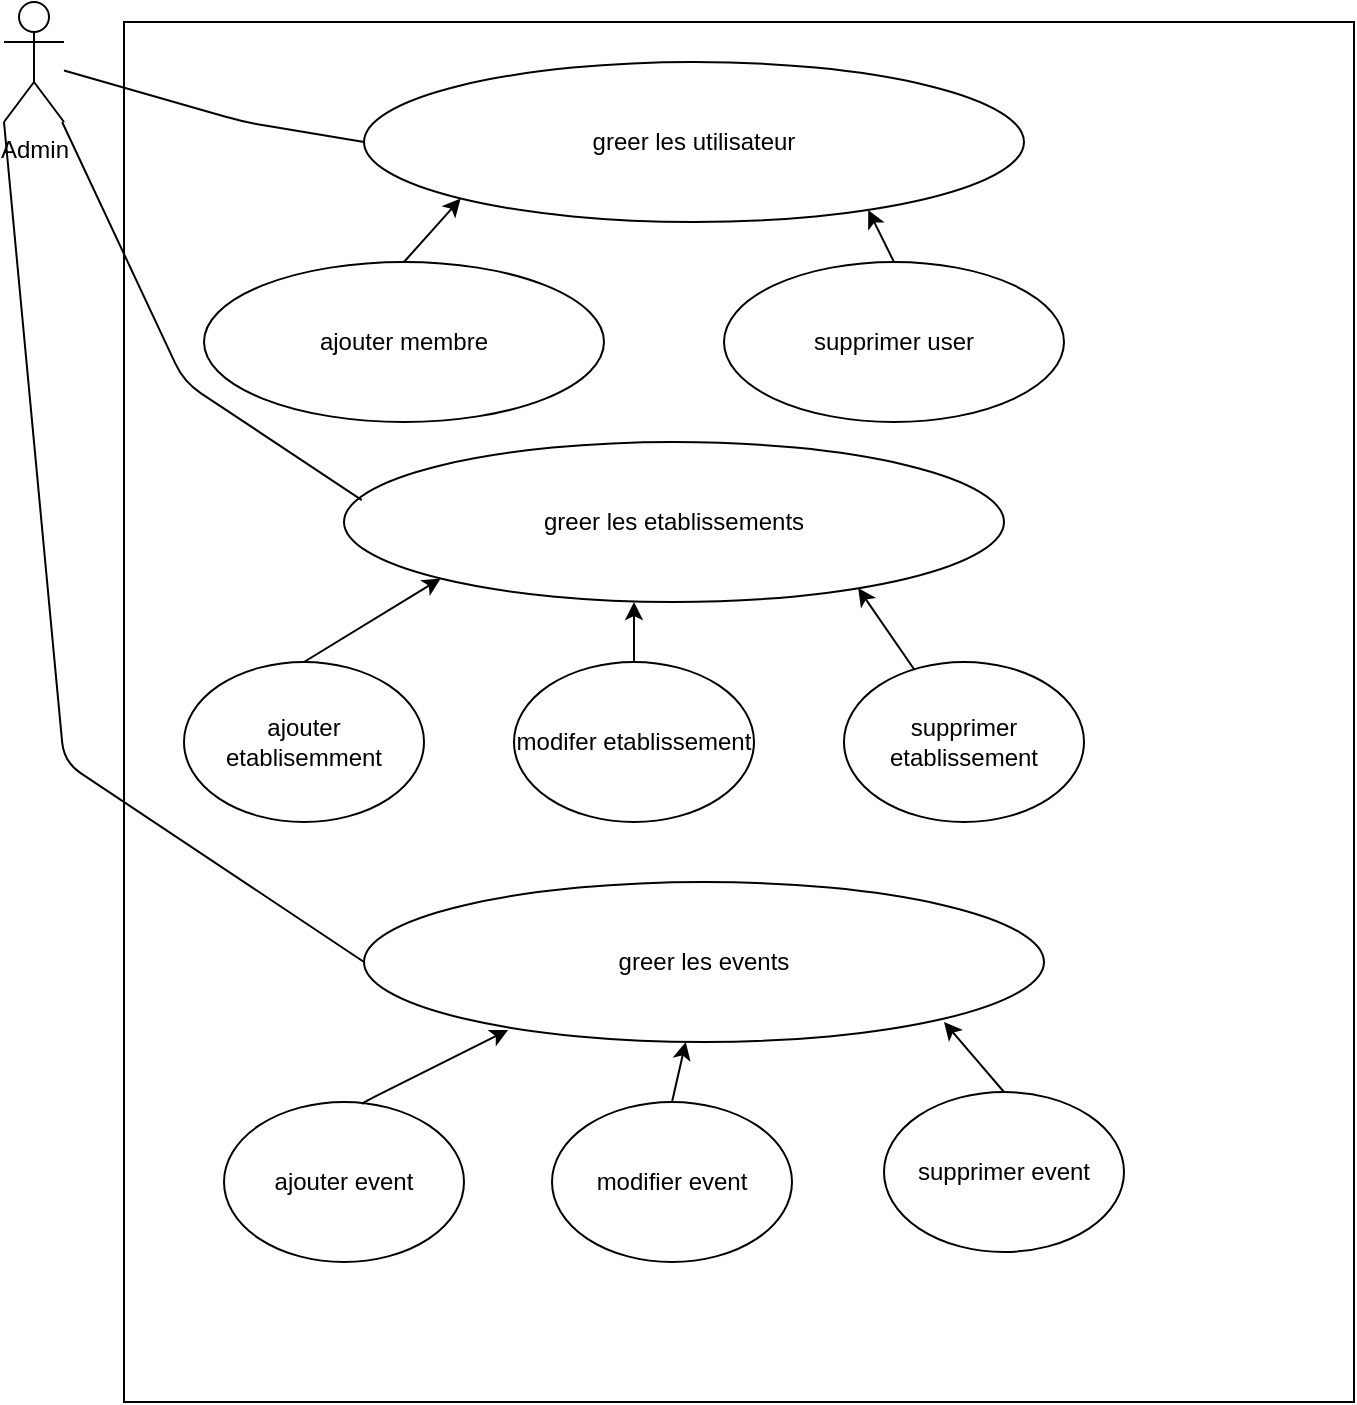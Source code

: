 <mxfile>
    <diagram id="rlnR0rVVnIHAiD8YH9PP" name="Page-1">
        <mxGraphModel dx="831" dy="478" grid="1" gridSize="10" guides="1" tooltips="1" connect="1" arrows="1" fold="1" page="1" pageScale="1" pageWidth="827" pageHeight="1169" math="0" shadow="0">
            <root>
                <mxCell id="0"/>
                <mxCell id="1" parent="0"/>
                <mxCell id="3" value="" style="rounded=0;whiteSpace=wrap;html=1;" parent="1" vertex="1">
                    <mxGeometry x="80" y="50" width="615" height="690" as="geometry"/>
                </mxCell>
                <mxCell id="4" value="Admin" style="shape=umlActor;verticalLabelPosition=bottom;verticalAlign=top;html=1;outlineConnect=0;" parent="1" vertex="1">
                    <mxGeometry x="20" y="40" width="30" height="60" as="geometry"/>
                </mxCell>
                <mxCell id="5" value="greer les utilisateur" style="ellipse;whiteSpace=wrap;html=1;" parent="1" vertex="1">
                    <mxGeometry x="200" y="70" width="330" height="80" as="geometry"/>
                </mxCell>
                <mxCell id="6" value="" style="endArrow=none;html=1;entryX=0;entryY=0.5;entryDx=0;entryDy=0;" parent="1" source="4" target="5" edge="1">
                    <mxGeometry width="50" height="50" relative="1" as="geometry">
                        <mxPoint x="280" y="270" as="sourcePoint"/>
                        <mxPoint x="330" y="220" as="targetPoint"/>
                        <Array as="points">
                            <mxPoint x="140" y="100"/>
                        </Array>
                    </mxGeometry>
                </mxCell>
                <mxCell id="7" value="ajouter membre" style="ellipse;whiteSpace=wrap;html=1;" parent="1" vertex="1">
                    <mxGeometry x="120" y="170" width="200" height="80" as="geometry"/>
                </mxCell>
                <mxCell id="8" value="supprimer user" style="ellipse;whiteSpace=wrap;html=1;" parent="1" vertex="1">
                    <mxGeometry x="380" y="170" width="170" height="80" as="geometry"/>
                </mxCell>
                <mxCell id="10" value="" style="endArrow=classic;html=1;exitX=0.5;exitY=0;exitDx=0;exitDy=0;entryX=0;entryY=1;entryDx=0;entryDy=0;" parent="1" source="7" target="5" edge="1">
                    <mxGeometry width="50" height="50" relative="1" as="geometry">
                        <mxPoint x="280" y="270" as="sourcePoint"/>
                        <mxPoint x="330" y="220" as="targetPoint"/>
                    </mxGeometry>
                </mxCell>
                <mxCell id="11" value="" style="endArrow=classic;html=1;exitX=0.5;exitY=0;exitDx=0;exitDy=0;entryX=0.764;entryY=0.925;entryDx=0;entryDy=0;entryPerimeter=0;" parent="1" source="8" target="5" edge="1">
                    <mxGeometry width="50" height="50" relative="1" as="geometry">
                        <mxPoint x="280" y="270" as="sourcePoint"/>
                        <mxPoint x="330" y="220" as="targetPoint"/>
                    </mxGeometry>
                </mxCell>
                <mxCell id="12" value="greer les etablissements" style="ellipse;whiteSpace=wrap;html=1;" parent="1" vertex="1">
                    <mxGeometry x="190" y="260" width="330" height="80" as="geometry"/>
                </mxCell>
                <mxCell id="13" value="ajouter etablisemment" style="ellipse;whiteSpace=wrap;html=1;" parent="1" vertex="1">
                    <mxGeometry x="110" y="370" width="120" height="80" as="geometry"/>
                </mxCell>
                <mxCell id="14" value="modifer etablissement" style="ellipse;whiteSpace=wrap;html=1;" parent="1" vertex="1">
                    <mxGeometry x="275" y="370" width="120" height="80" as="geometry"/>
                </mxCell>
                <mxCell id="15" value="supprimer etablissement" style="ellipse;whiteSpace=wrap;html=1;" parent="1" vertex="1">
                    <mxGeometry x="440" y="370" width="120" height="80" as="geometry"/>
                </mxCell>
                <mxCell id="16" value="" style="endArrow=classic;html=1;exitX=0.5;exitY=0;exitDx=0;exitDy=0;entryX=0;entryY=1;entryDx=0;entryDy=0;" parent="1" source="13" target="12" edge="1">
                    <mxGeometry width="50" height="50" relative="1" as="geometry">
                        <mxPoint x="280" y="270" as="sourcePoint"/>
                        <mxPoint x="330" y="220" as="targetPoint"/>
                    </mxGeometry>
                </mxCell>
                <mxCell id="17" value="" style="endArrow=classic;html=1;" parent="1" source="14" edge="1">
                    <mxGeometry width="50" height="50" relative="1" as="geometry">
                        <mxPoint x="280" y="250" as="sourcePoint"/>
                        <mxPoint x="335" y="340" as="targetPoint"/>
                    </mxGeometry>
                </mxCell>
                <mxCell id="18" value="" style="endArrow=classic;html=1;entryX=0.779;entryY=0.913;entryDx=0;entryDy=0;entryPerimeter=0;" parent="1" source="15" target="12" edge="1">
                    <mxGeometry width="50" height="50" relative="1" as="geometry">
                        <mxPoint x="280" y="250" as="sourcePoint"/>
                        <mxPoint x="330" y="200" as="targetPoint"/>
                    </mxGeometry>
                </mxCell>
                <mxCell id="19" value="" style="endArrow=none;html=1;entryX=0.027;entryY=0.363;entryDx=0;entryDy=0;entryPerimeter=0;" parent="1" source="4" target="12" edge="1">
                    <mxGeometry width="50" height="50" relative="1" as="geometry">
                        <mxPoint x="280" y="250" as="sourcePoint"/>
                        <mxPoint x="330" y="200" as="targetPoint"/>
                        <Array as="points">
                            <mxPoint x="110" y="230"/>
                        </Array>
                    </mxGeometry>
                </mxCell>
                <mxCell id="20" value="greer les events" style="ellipse;whiteSpace=wrap;html=1;" parent="1" vertex="1">
                    <mxGeometry x="200" y="480" width="340" height="80" as="geometry"/>
                </mxCell>
                <mxCell id="22" value="" style="endArrow=none;html=1;exitX=0;exitY=0.5;exitDx=0;exitDy=0;entryX=0;entryY=1;entryDx=0;entryDy=0;entryPerimeter=0;" parent="1" source="20" target="4" edge="1">
                    <mxGeometry width="50" height="50" relative="1" as="geometry">
                        <mxPoint x="400" y="510" as="sourcePoint"/>
                        <mxPoint x="450" y="460" as="targetPoint"/>
                        <Array as="points">
                            <mxPoint x="50" y="420"/>
                        </Array>
                    </mxGeometry>
                </mxCell>
                <mxCell id="24" value="modifier event" style="ellipse;whiteSpace=wrap;html=1;" parent="1" vertex="1">
                    <mxGeometry x="294" y="590" width="120" height="80" as="geometry"/>
                </mxCell>
                <mxCell id="25" value="ajouter event" style="ellipse;whiteSpace=wrap;html=1;" parent="1" vertex="1">
                    <mxGeometry x="130" y="590" width="120" height="80" as="geometry"/>
                </mxCell>
                <mxCell id="26" value="supprimer event" style="ellipse;whiteSpace=wrap;html=1;" parent="1" vertex="1">
                    <mxGeometry x="460" y="585" width="120" height="80" as="geometry"/>
                </mxCell>
                <mxCell id="27" value="" style="endArrow=classic;html=1;exitX=0.5;exitY=0;exitDx=0;exitDy=0;" parent="1" source="26" edge="1">
                    <mxGeometry width="50" height="50" relative="1" as="geometry">
                        <mxPoint x="400" y="520" as="sourcePoint"/>
                        <mxPoint x="490" y="550" as="targetPoint"/>
                    </mxGeometry>
                </mxCell>
                <mxCell id="28" value="" style="endArrow=classic;html=1;exitX=0.5;exitY=0;exitDx=0;exitDy=0;" parent="1" source="24" target="20" edge="1">
                    <mxGeometry width="50" height="50" relative="1" as="geometry">
                        <mxPoint x="400" y="520" as="sourcePoint"/>
                        <mxPoint x="450" y="470" as="targetPoint"/>
                    </mxGeometry>
                </mxCell>
                <mxCell id="29" value="" style="endArrow=classic;html=1;exitX=0.575;exitY=0.013;exitDx=0;exitDy=0;exitPerimeter=0;entryX=0.212;entryY=0.925;entryDx=0;entryDy=0;entryPerimeter=0;" parent="1" source="25" target="20" edge="1">
                    <mxGeometry width="50" height="50" relative="1" as="geometry">
                        <mxPoint x="400" y="520" as="sourcePoint"/>
                        <mxPoint x="450" y="470" as="targetPoint"/>
                        <Array as="points">
                            <mxPoint x="200" y="590"/>
                        </Array>
                    </mxGeometry>
                </mxCell>
            </root>
        </mxGraphModel>
    </diagram>
</mxfile>